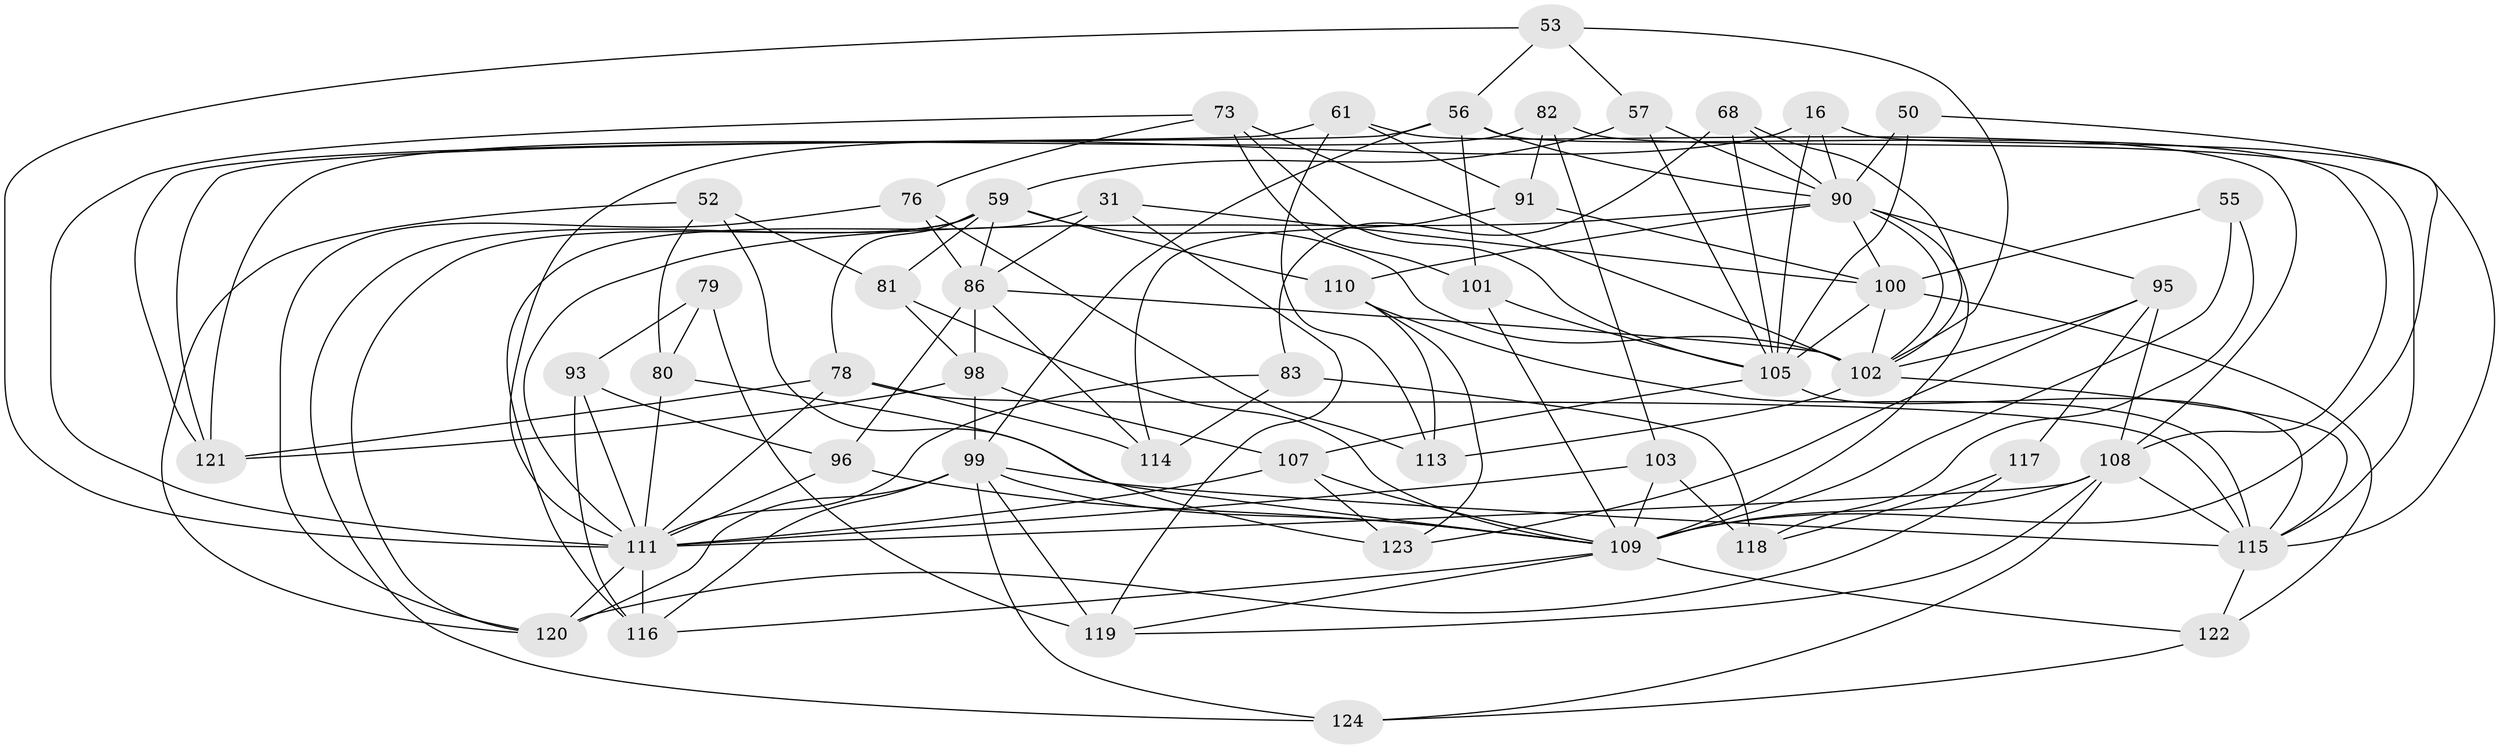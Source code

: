 // original degree distribution, {4: 1.0}
// Generated by graph-tools (version 1.1) at 2025/03/03/04/25 22:03:04]
// undirected, 49 vertices, 133 edges
graph export_dot {
graph [start="1"]
  node [color=gray90,style=filled];
  16 [super="+15"];
  31;
  50;
  52;
  53;
  55;
  56 [super="+32+21"];
  57;
  59 [super="+43"];
  61;
  68;
  73 [super="+30"];
  76;
  78 [super="+20"];
  79;
  80;
  81;
  82;
  83;
  86 [super="+11+64"];
  90 [super="+88+75"];
  91;
  93 [super="+13"];
  95 [super="+70"];
  96 [super="+2"];
  98 [super="+10"];
  99 [super="+35+71"];
  100 [super="+65+47"];
  101 [super="+66"];
  102 [super="+45+62+94"];
  103 [super="+89"];
  105 [super="+49+44+84"];
  107 [super="+72+77"];
  108 [super="+39+87"];
  109 [super="+27+63+97+92+104"];
  110 [super="+54"];
  111 [super="+106+41"];
  113;
  114;
  115 [super="+85"];
  116 [super="+26+112"];
  117;
  118;
  119 [super="+40"];
  120 [super="+60"];
  121 [super="+8"];
  122 [super="+6+69"];
  123;
  124;
  16 -- 115;
  16 -- 90;
  16 -- 105 [weight=3];
  16 -- 111;
  31 -- 100;
  31 -- 116;
  31 -- 119;
  31 -- 86;
  50 -- 105 [weight=2];
  50 -- 90;
  50 -- 109;
  52 -- 80;
  52 -- 123;
  52 -- 81;
  52 -- 120;
  53 -- 56;
  53 -- 57;
  53 -- 111;
  53 -- 102;
  55 -- 118;
  55 -- 100;
  55 -- 109 [weight=2];
  56 -- 99 [weight=3];
  56 -- 90 [weight=3];
  56 -- 108;
  56 -- 121;
  56 -- 101;
  57 -- 105;
  57 -- 59;
  57 -- 90;
  59 -- 81;
  59 -- 120;
  59 -- 86 [weight=2];
  59 -- 102;
  59 -- 110 [weight=2];
  59 -- 124;
  59 -- 78;
  61 -- 91;
  61 -- 113;
  61 -- 121;
  61 -- 108;
  68 -- 83;
  68 -- 90;
  68 -- 105;
  68 -- 102;
  73 -- 76;
  73 -- 101 [weight=2];
  73 -- 105;
  73 -- 111;
  73 -- 102;
  76 -- 113;
  76 -- 86;
  76 -- 120;
  78 -- 121 [weight=2];
  78 -- 114;
  78 -- 115;
  78 -- 111;
  79 -- 119 [weight=2];
  79 -- 80;
  79 -- 93;
  80 -- 109;
  80 -- 111;
  81 -- 98;
  81 -- 109;
  82 -- 91;
  82 -- 121;
  82 -- 103;
  82 -- 115;
  83 -- 114;
  83 -- 118;
  83 -- 111;
  86 -- 98;
  86 -- 96 [weight=2];
  86 -- 114;
  86 -- 102 [weight=2];
  90 -- 111 [weight=2];
  90 -- 100 [weight=3];
  90 -- 102;
  90 -- 110;
  90 -- 95 [weight=2];
  90 -- 109 [weight=2];
  91 -- 114;
  91 -- 100;
  93 -- 116 [weight=2];
  93 -- 96 [weight=2];
  93 -- 111;
  95 -- 123;
  95 -- 117;
  95 -- 108;
  95 -- 102;
  96 -- 111;
  96 -- 109;
  98 -- 107 [weight=2];
  98 -- 99;
  98 -- 121;
  99 -- 120;
  99 -- 116;
  99 -- 119;
  99 -- 124;
  99 -- 109;
  99 -- 115;
  100 -- 105 [weight=2];
  100 -- 122 [weight=2];
  100 -- 102 [weight=2];
  101 -- 105 [weight=2];
  101 -- 109;
  102 -- 113;
  102 -- 115;
  103 -- 118;
  103 -- 111 [weight=2];
  103 -- 109 [weight=2];
  105 -- 107;
  105 -- 115;
  107 -- 123;
  107 -- 109 [weight=4];
  107 -- 111 [weight=2];
  108 -- 124;
  108 -- 119;
  108 -- 115;
  108 -- 109;
  108 -- 111;
  109 -- 119;
  109 -- 122 [weight=3];
  109 -- 116;
  110 -- 113;
  110 -- 123;
  110 -- 115;
  111 -- 116 [weight=3];
  111 -- 120 [weight=2];
  115 -- 122 [weight=2];
  117 -- 118;
  117 -- 120 [weight=2];
  122 -- 124;
}

